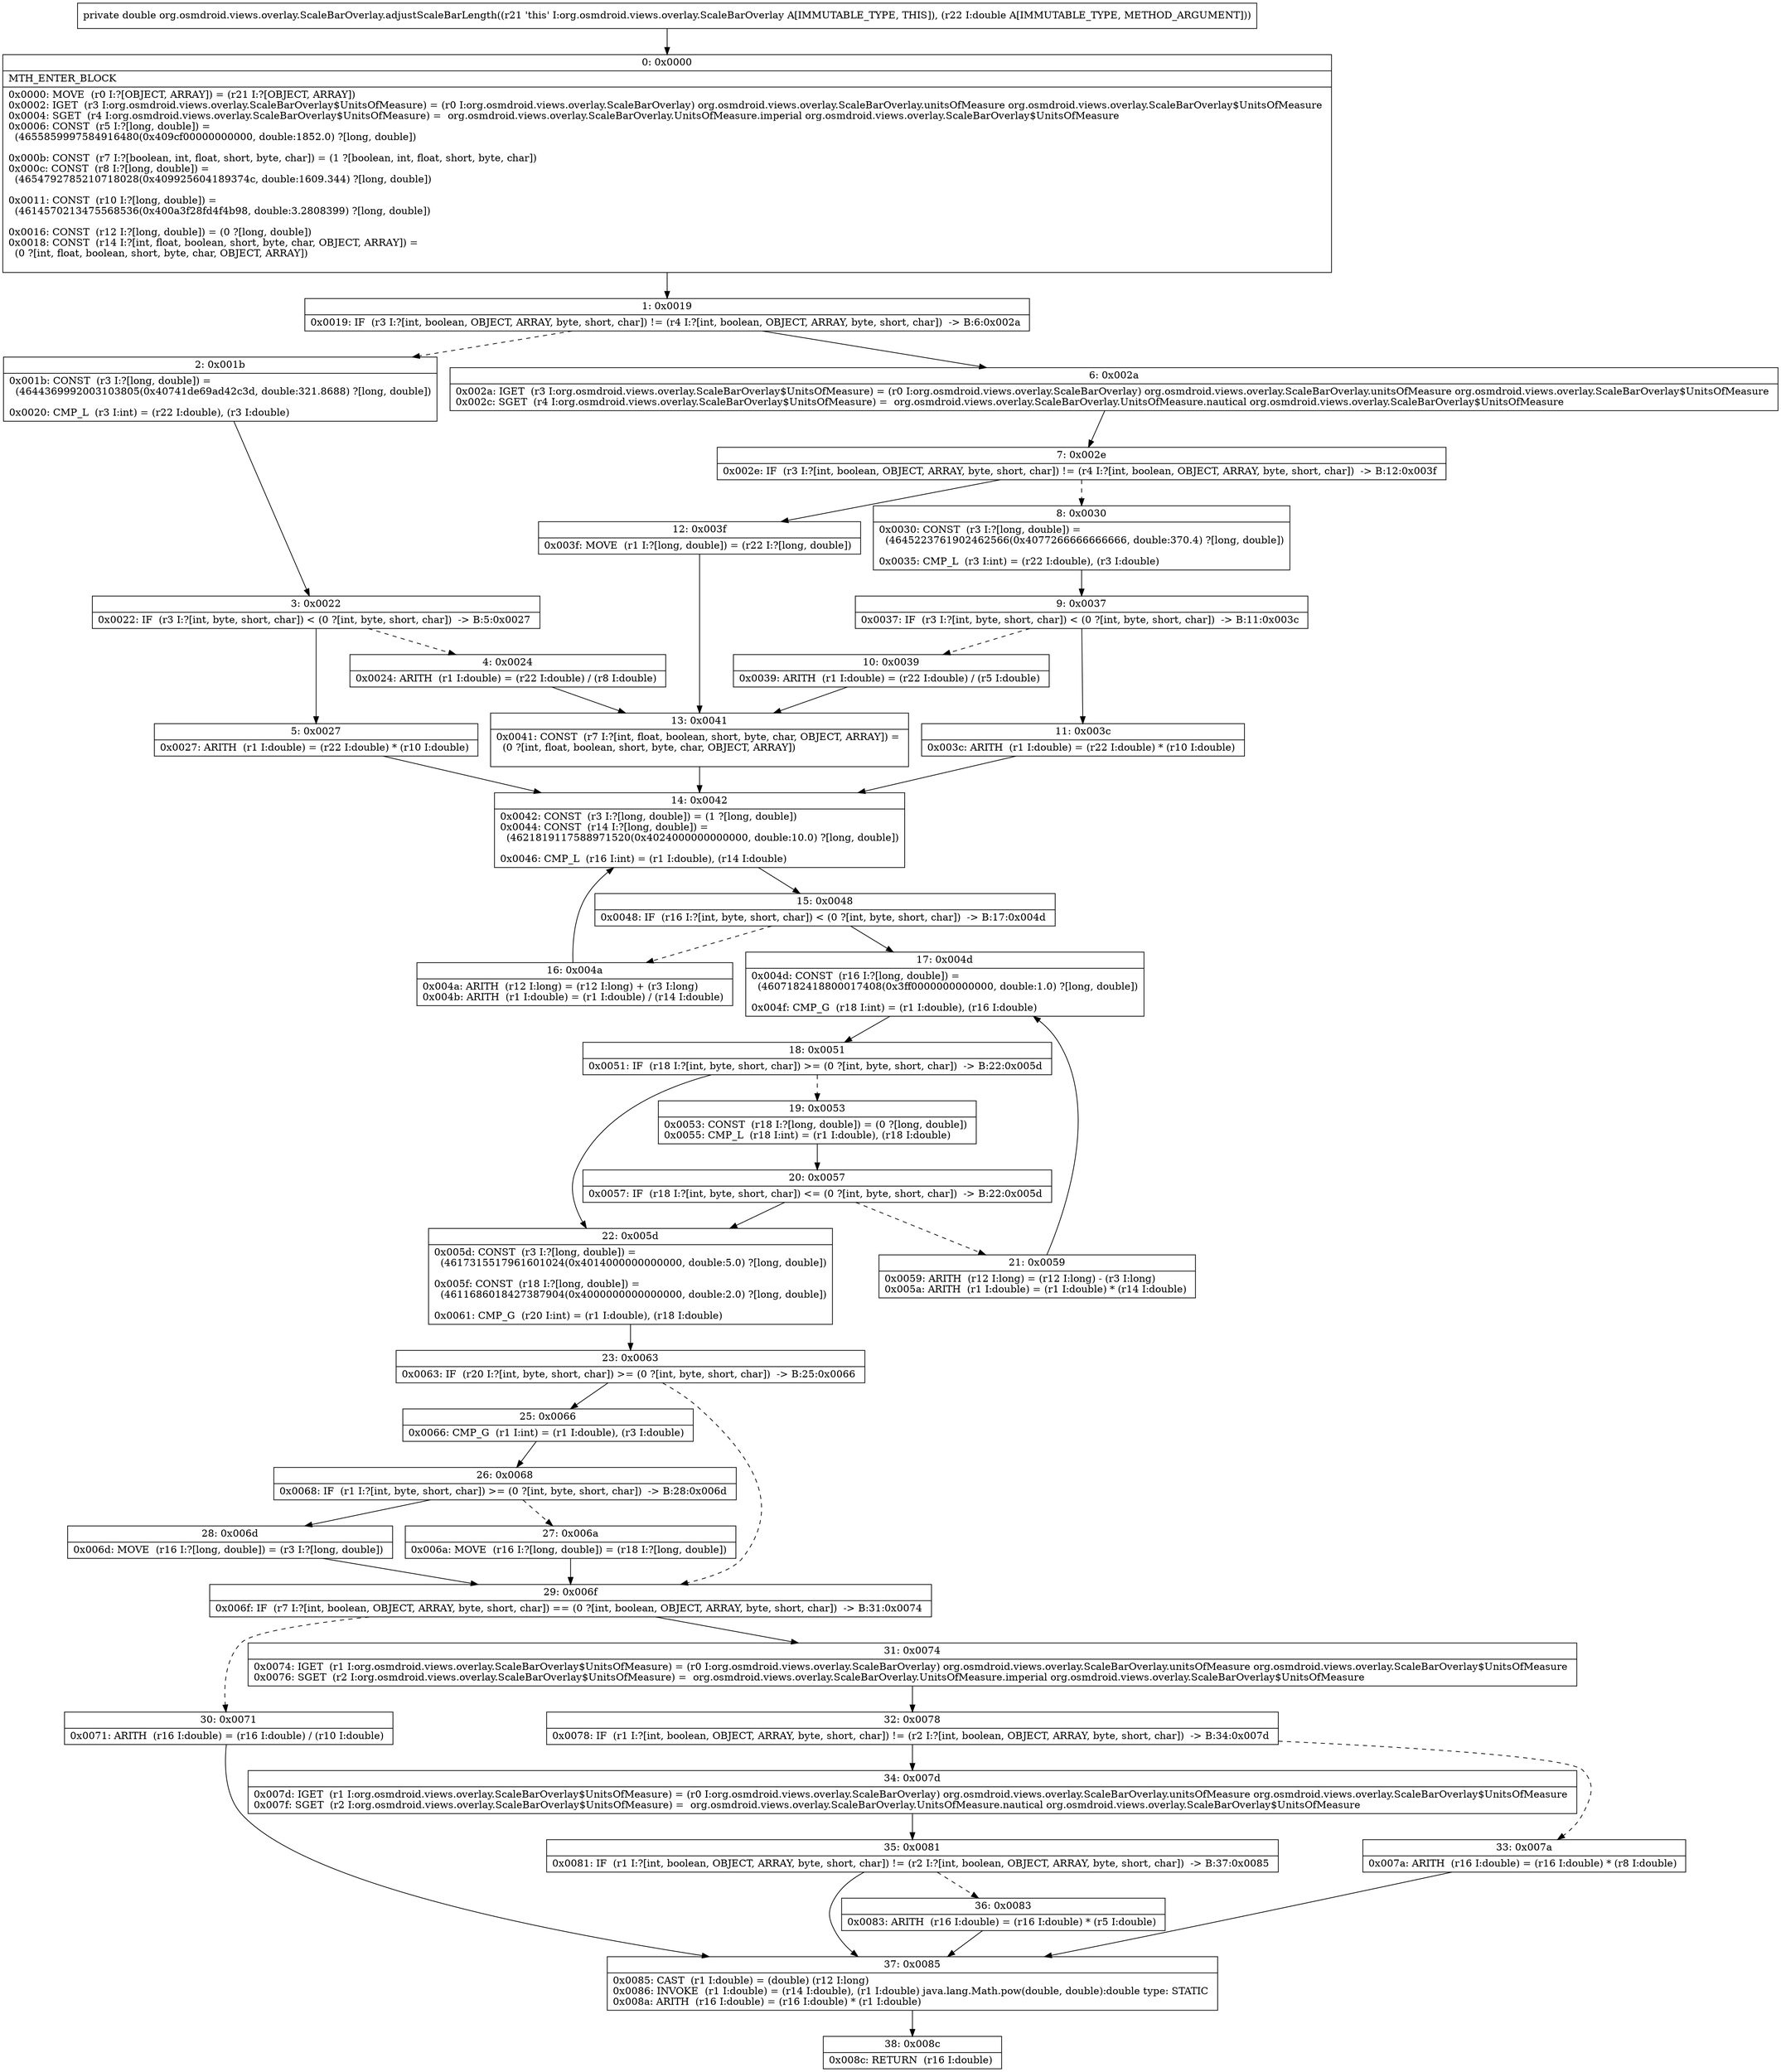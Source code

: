 digraph "CFG fororg.osmdroid.views.overlay.ScaleBarOverlay.adjustScaleBarLength(D)D" {
Node_0 [shape=record,label="{0\:\ 0x0000|MTH_ENTER_BLOCK\l|0x0000: MOVE  (r0 I:?[OBJECT, ARRAY]) = (r21 I:?[OBJECT, ARRAY]) \l0x0002: IGET  (r3 I:org.osmdroid.views.overlay.ScaleBarOverlay$UnitsOfMeasure) = (r0 I:org.osmdroid.views.overlay.ScaleBarOverlay) org.osmdroid.views.overlay.ScaleBarOverlay.unitsOfMeasure org.osmdroid.views.overlay.ScaleBarOverlay$UnitsOfMeasure \l0x0004: SGET  (r4 I:org.osmdroid.views.overlay.ScaleBarOverlay$UnitsOfMeasure) =  org.osmdroid.views.overlay.ScaleBarOverlay.UnitsOfMeasure.imperial org.osmdroid.views.overlay.ScaleBarOverlay$UnitsOfMeasure \l0x0006: CONST  (r5 I:?[long, double]) = \l  (4655859997584916480(0x409cf00000000000, double:1852.0) ?[long, double])\l \l0x000b: CONST  (r7 I:?[boolean, int, float, short, byte, char]) = (1 ?[boolean, int, float, short, byte, char]) \l0x000c: CONST  (r8 I:?[long, double]) = \l  (4654792785210718028(0x409925604189374c, double:1609.344) ?[long, double])\l \l0x0011: CONST  (r10 I:?[long, double]) = \l  (4614570213475568536(0x400a3f28fd4f4b98, double:3.2808399) ?[long, double])\l \l0x0016: CONST  (r12 I:?[long, double]) = (0 ?[long, double]) \l0x0018: CONST  (r14 I:?[int, float, boolean, short, byte, char, OBJECT, ARRAY]) = \l  (0 ?[int, float, boolean, short, byte, char, OBJECT, ARRAY])\l \l}"];
Node_1 [shape=record,label="{1\:\ 0x0019|0x0019: IF  (r3 I:?[int, boolean, OBJECT, ARRAY, byte, short, char]) != (r4 I:?[int, boolean, OBJECT, ARRAY, byte, short, char])  \-\> B:6:0x002a \l}"];
Node_2 [shape=record,label="{2\:\ 0x001b|0x001b: CONST  (r3 I:?[long, double]) = \l  (4644369992003103805(0x40741de69ad42c3d, double:321.8688) ?[long, double])\l \l0x0020: CMP_L  (r3 I:int) = (r22 I:double), (r3 I:double) \l}"];
Node_3 [shape=record,label="{3\:\ 0x0022|0x0022: IF  (r3 I:?[int, byte, short, char]) \< (0 ?[int, byte, short, char])  \-\> B:5:0x0027 \l}"];
Node_4 [shape=record,label="{4\:\ 0x0024|0x0024: ARITH  (r1 I:double) = (r22 I:double) \/ (r8 I:double) \l}"];
Node_5 [shape=record,label="{5\:\ 0x0027|0x0027: ARITH  (r1 I:double) = (r22 I:double) * (r10 I:double) \l}"];
Node_6 [shape=record,label="{6\:\ 0x002a|0x002a: IGET  (r3 I:org.osmdroid.views.overlay.ScaleBarOverlay$UnitsOfMeasure) = (r0 I:org.osmdroid.views.overlay.ScaleBarOverlay) org.osmdroid.views.overlay.ScaleBarOverlay.unitsOfMeasure org.osmdroid.views.overlay.ScaleBarOverlay$UnitsOfMeasure \l0x002c: SGET  (r4 I:org.osmdroid.views.overlay.ScaleBarOverlay$UnitsOfMeasure) =  org.osmdroid.views.overlay.ScaleBarOverlay.UnitsOfMeasure.nautical org.osmdroid.views.overlay.ScaleBarOverlay$UnitsOfMeasure \l}"];
Node_7 [shape=record,label="{7\:\ 0x002e|0x002e: IF  (r3 I:?[int, boolean, OBJECT, ARRAY, byte, short, char]) != (r4 I:?[int, boolean, OBJECT, ARRAY, byte, short, char])  \-\> B:12:0x003f \l}"];
Node_8 [shape=record,label="{8\:\ 0x0030|0x0030: CONST  (r3 I:?[long, double]) = \l  (4645223761902462566(0x4077266666666666, double:370.4) ?[long, double])\l \l0x0035: CMP_L  (r3 I:int) = (r22 I:double), (r3 I:double) \l}"];
Node_9 [shape=record,label="{9\:\ 0x0037|0x0037: IF  (r3 I:?[int, byte, short, char]) \< (0 ?[int, byte, short, char])  \-\> B:11:0x003c \l}"];
Node_10 [shape=record,label="{10\:\ 0x0039|0x0039: ARITH  (r1 I:double) = (r22 I:double) \/ (r5 I:double) \l}"];
Node_11 [shape=record,label="{11\:\ 0x003c|0x003c: ARITH  (r1 I:double) = (r22 I:double) * (r10 I:double) \l}"];
Node_12 [shape=record,label="{12\:\ 0x003f|0x003f: MOVE  (r1 I:?[long, double]) = (r22 I:?[long, double]) \l}"];
Node_13 [shape=record,label="{13\:\ 0x0041|0x0041: CONST  (r7 I:?[int, float, boolean, short, byte, char, OBJECT, ARRAY]) = \l  (0 ?[int, float, boolean, short, byte, char, OBJECT, ARRAY])\l \l}"];
Node_14 [shape=record,label="{14\:\ 0x0042|0x0042: CONST  (r3 I:?[long, double]) = (1 ?[long, double]) \l0x0044: CONST  (r14 I:?[long, double]) = \l  (4621819117588971520(0x4024000000000000, double:10.0) ?[long, double])\l \l0x0046: CMP_L  (r16 I:int) = (r1 I:double), (r14 I:double) \l}"];
Node_15 [shape=record,label="{15\:\ 0x0048|0x0048: IF  (r16 I:?[int, byte, short, char]) \< (0 ?[int, byte, short, char])  \-\> B:17:0x004d \l}"];
Node_16 [shape=record,label="{16\:\ 0x004a|0x004a: ARITH  (r12 I:long) = (r12 I:long) + (r3 I:long) \l0x004b: ARITH  (r1 I:double) = (r1 I:double) \/ (r14 I:double) \l}"];
Node_17 [shape=record,label="{17\:\ 0x004d|0x004d: CONST  (r16 I:?[long, double]) = \l  (4607182418800017408(0x3ff0000000000000, double:1.0) ?[long, double])\l \l0x004f: CMP_G  (r18 I:int) = (r1 I:double), (r16 I:double) \l}"];
Node_18 [shape=record,label="{18\:\ 0x0051|0x0051: IF  (r18 I:?[int, byte, short, char]) \>= (0 ?[int, byte, short, char])  \-\> B:22:0x005d \l}"];
Node_19 [shape=record,label="{19\:\ 0x0053|0x0053: CONST  (r18 I:?[long, double]) = (0 ?[long, double]) \l0x0055: CMP_L  (r18 I:int) = (r1 I:double), (r18 I:double) \l}"];
Node_20 [shape=record,label="{20\:\ 0x0057|0x0057: IF  (r18 I:?[int, byte, short, char]) \<= (0 ?[int, byte, short, char])  \-\> B:22:0x005d \l}"];
Node_21 [shape=record,label="{21\:\ 0x0059|0x0059: ARITH  (r12 I:long) = (r12 I:long) \- (r3 I:long) \l0x005a: ARITH  (r1 I:double) = (r1 I:double) * (r14 I:double) \l}"];
Node_22 [shape=record,label="{22\:\ 0x005d|0x005d: CONST  (r3 I:?[long, double]) = \l  (4617315517961601024(0x4014000000000000, double:5.0) ?[long, double])\l \l0x005f: CONST  (r18 I:?[long, double]) = \l  (4611686018427387904(0x4000000000000000, double:2.0) ?[long, double])\l \l0x0061: CMP_G  (r20 I:int) = (r1 I:double), (r18 I:double) \l}"];
Node_23 [shape=record,label="{23\:\ 0x0063|0x0063: IF  (r20 I:?[int, byte, short, char]) \>= (0 ?[int, byte, short, char])  \-\> B:25:0x0066 \l}"];
Node_25 [shape=record,label="{25\:\ 0x0066|0x0066: CMP_G  (r1 I:int) = (r1 I:double), (r3 I:double) \l}"];
Node_26 [shape=record,label="{26\:\ 0x0068|0x0068: IF  (r1 I:?[int, byte, short, char]) \>= (0 ?[int, byte, short, char])  \-\> B:28:0x006d \l}"];
Node_27 [shape=record,label="{27\:\ 0x006a|0x006a: MOVE  (r16 I:?[long, double]) = (r18 I:?[long, double]) \l}"];
Node_28 [shape=record,label="{28\:\ 0x006d|0x006d: MOVE  (r16 I:?[long, double]) = (r3 I:?[long, double]) \l}"];
Node_29 [shape=record,label="{29\:\ 0x006f|0x006f: IF  (r7 I:?[int, boolean, OBJECT, ARRAY, byte, short, char]) == (0 ?[int, boolean, OBJECT, ARRAY, byte, short, char])  \-\> B:31:0x0074 \l}"];
Node_30 [shape=record,label="{30\:\ 0x0071|0x0071: ARITH  (r16 I:double) = (r16 I:double) \/ (r10 I:double) \l}"];
Node_31 [shape=record,label="{31\:\ 0x0074|0x0074: IGET  (r1 I:org.osmdroid.views.overlay.ScaleBarOverlay$UnitsOfMeasure) = (r0 I:org.osmdroid.views.overlay.ScaleBarOverlay) org.osmdroid.views.overlay.ScaleBarOverlay.unitsOfMeasure org.osmdroid.views.overlay.ScaleBarOverlay$UnitsOfMeasure \l0x0076: SGET  (r2 I:org.osmdroid.views.overlay.ScaleBarOverlay$UnitsOfMeasure) =  org.osmdroid.views.overlay.ScaleBarOverlay.UnitsOfMeasure.imperial org.osmdroid.views.overlay.ScaleBarOverlay$UnitsOfMeasure \l}"];
Node_32 [shape=record,label="{32\:\ 0x0078|0x0078: IF  (r1 I:?[int, boolean, OBJECT, ARRAY, byte, short, char]) != (r2 I:?[int, boolean, OBJECT, ARRAY, byte, short, char])  \-\> B:34:0x007d \l}"];
Node_33 [shape=record,label="{33\:\ 0x007a|0x007a: ARITH  (r16 I:double) = (r16 I:double) * (r8 I:double) \l}"];
Node_34 [shape=record,label="{34\:\ 0x007d|0x007d: IGET  (r1 I:org.osmdroid.views.overlay.ScaleBarOverlay$UnitsOfMeasure) = (r0 I:org.osmdroid.views.overlay.ScaleBarOverlay) org.osmdroid.views.overlay.ScaleBarOverlay.unitsOfMeasure org.osmdroid.views.overlay.ScaleBarOverlay$UnitsOfMeasure \l0x007f: SGET  (r2 I:org.osmdroid.views.overlay.ScaleBarOverlay$UnitsOfMeasure) =  org.osmdroid.views.overlay.ScaleBarOverlay.UnitsOfMeasure.nautical org.osmdroid.views.overlay.ScaleBarOverlay$UnitsOfMeasure \l}"];
Node_35 [shape=record,label="{35\:\ 0x0081|0x0081: IF  (r1 I:?[int, boolean, OBJECT, ARRAY, byte, short, char]) != (r2 I:?[int, boolean, OBJECT, ARRAY, byte, short, char])  \-\> B:37:0x0085 \l}"];
Node_36 [shape=record,label="{36\:\ 0x0083|0x0083: ARITH  (r16 I:double) = (r16 I:double) * (r5 I:double) \l}"];
Node_37 [shape=record,label="{37\:\ 0x0085|0x0085: CAST  (r1 I:double) = (double) (r12 I:long) \l0x0086: INVOKE  (r1 I:double) = (r14 I:double), (r1 I:double) java.lang.Math.pow(double, double):double type: STATIC \l0x008a: ARITH  (r16 I:double) = (r16 I:double) * (r1 I:double) \l}"];
Node_38 [shape=record,label="{38\:\ 0x008c|0x008c: RETURN  (r16 I:double) \l}"];
MethodNode[shape=record,label="{private double org.osmdroid.views.overlay.ScaleBarOverlay.adjustScaleBarLength((r21 'this' I:org.osmdroid.views.overlay.ScaleBarOverlay A[IMMUTABLE_TYPE, THIS]), (r22 I:double A[IMMUTABLE_TYPE, METHOD_ARGUMENT])) }"];
MethodNode -> Node_0;
Node_0 -> Node_1;
Node_1 -> Node_2[style=dashed];
Node_1 -> Node_6;
Node_2 -> Node_3;
Node_3 -> Node_4[style=dashed];
Node_3 -> Node_5;
Node_4 -> Node_13;
Node_5 -> Node_14;
Node_6 -> Node_7;
Node_7 -> Node_8[style=dashed];
Node_7 -> Node_12;
Node_8 -> Node_9;
Node_9 -> Node_10[style=dashed];
Node_9 -> Node_11;
Node_10 -> Node_13;
Node_11 -> Node_14;
Node_12 -> Node_13;
Node_13 -> Node_14;
Node_14 -> Node_15;
Node_15 -> Node_16[style=dashed];
Node_15 -> Node_17;
Node_16 -> Node_14;
Node_17 -> Node_18;
Node_18 -> Node_19[style=dashed];
Node_18 -> Node_22;
Node_19 -> Node_20;
Node_20 -> Node_21[style=dashed];
Node_20 -> Node_22;
Node_21 -> Node_17;
Node_22 -> Node_23;
Node_23 -> Node_25;
Node_23 -> Node_29[style=dashed];
Node_25 -> Node_26;
Node_26 -> Node_27[style=dashed];
Node_26 -> Node_28;
Node_27 -> Node_29;
Node_28 -> Node_29;
Node_29 -> Node_30[style=dashed];
Node_29 -> Node_31;
Node_30 -> Node_37;
Node_31 -> Node_32;
Node_32 -> Node_33[style=dashed];
Node_32 -> Node_34;
Node_33 -> Node_37;
Node_34 -> Node_35;
Node_35 -> Node_36[style=dashed];
Node_35 -> Node_37;
Node_36 -> Node_37;
Node_37 -> Node_38;
}

